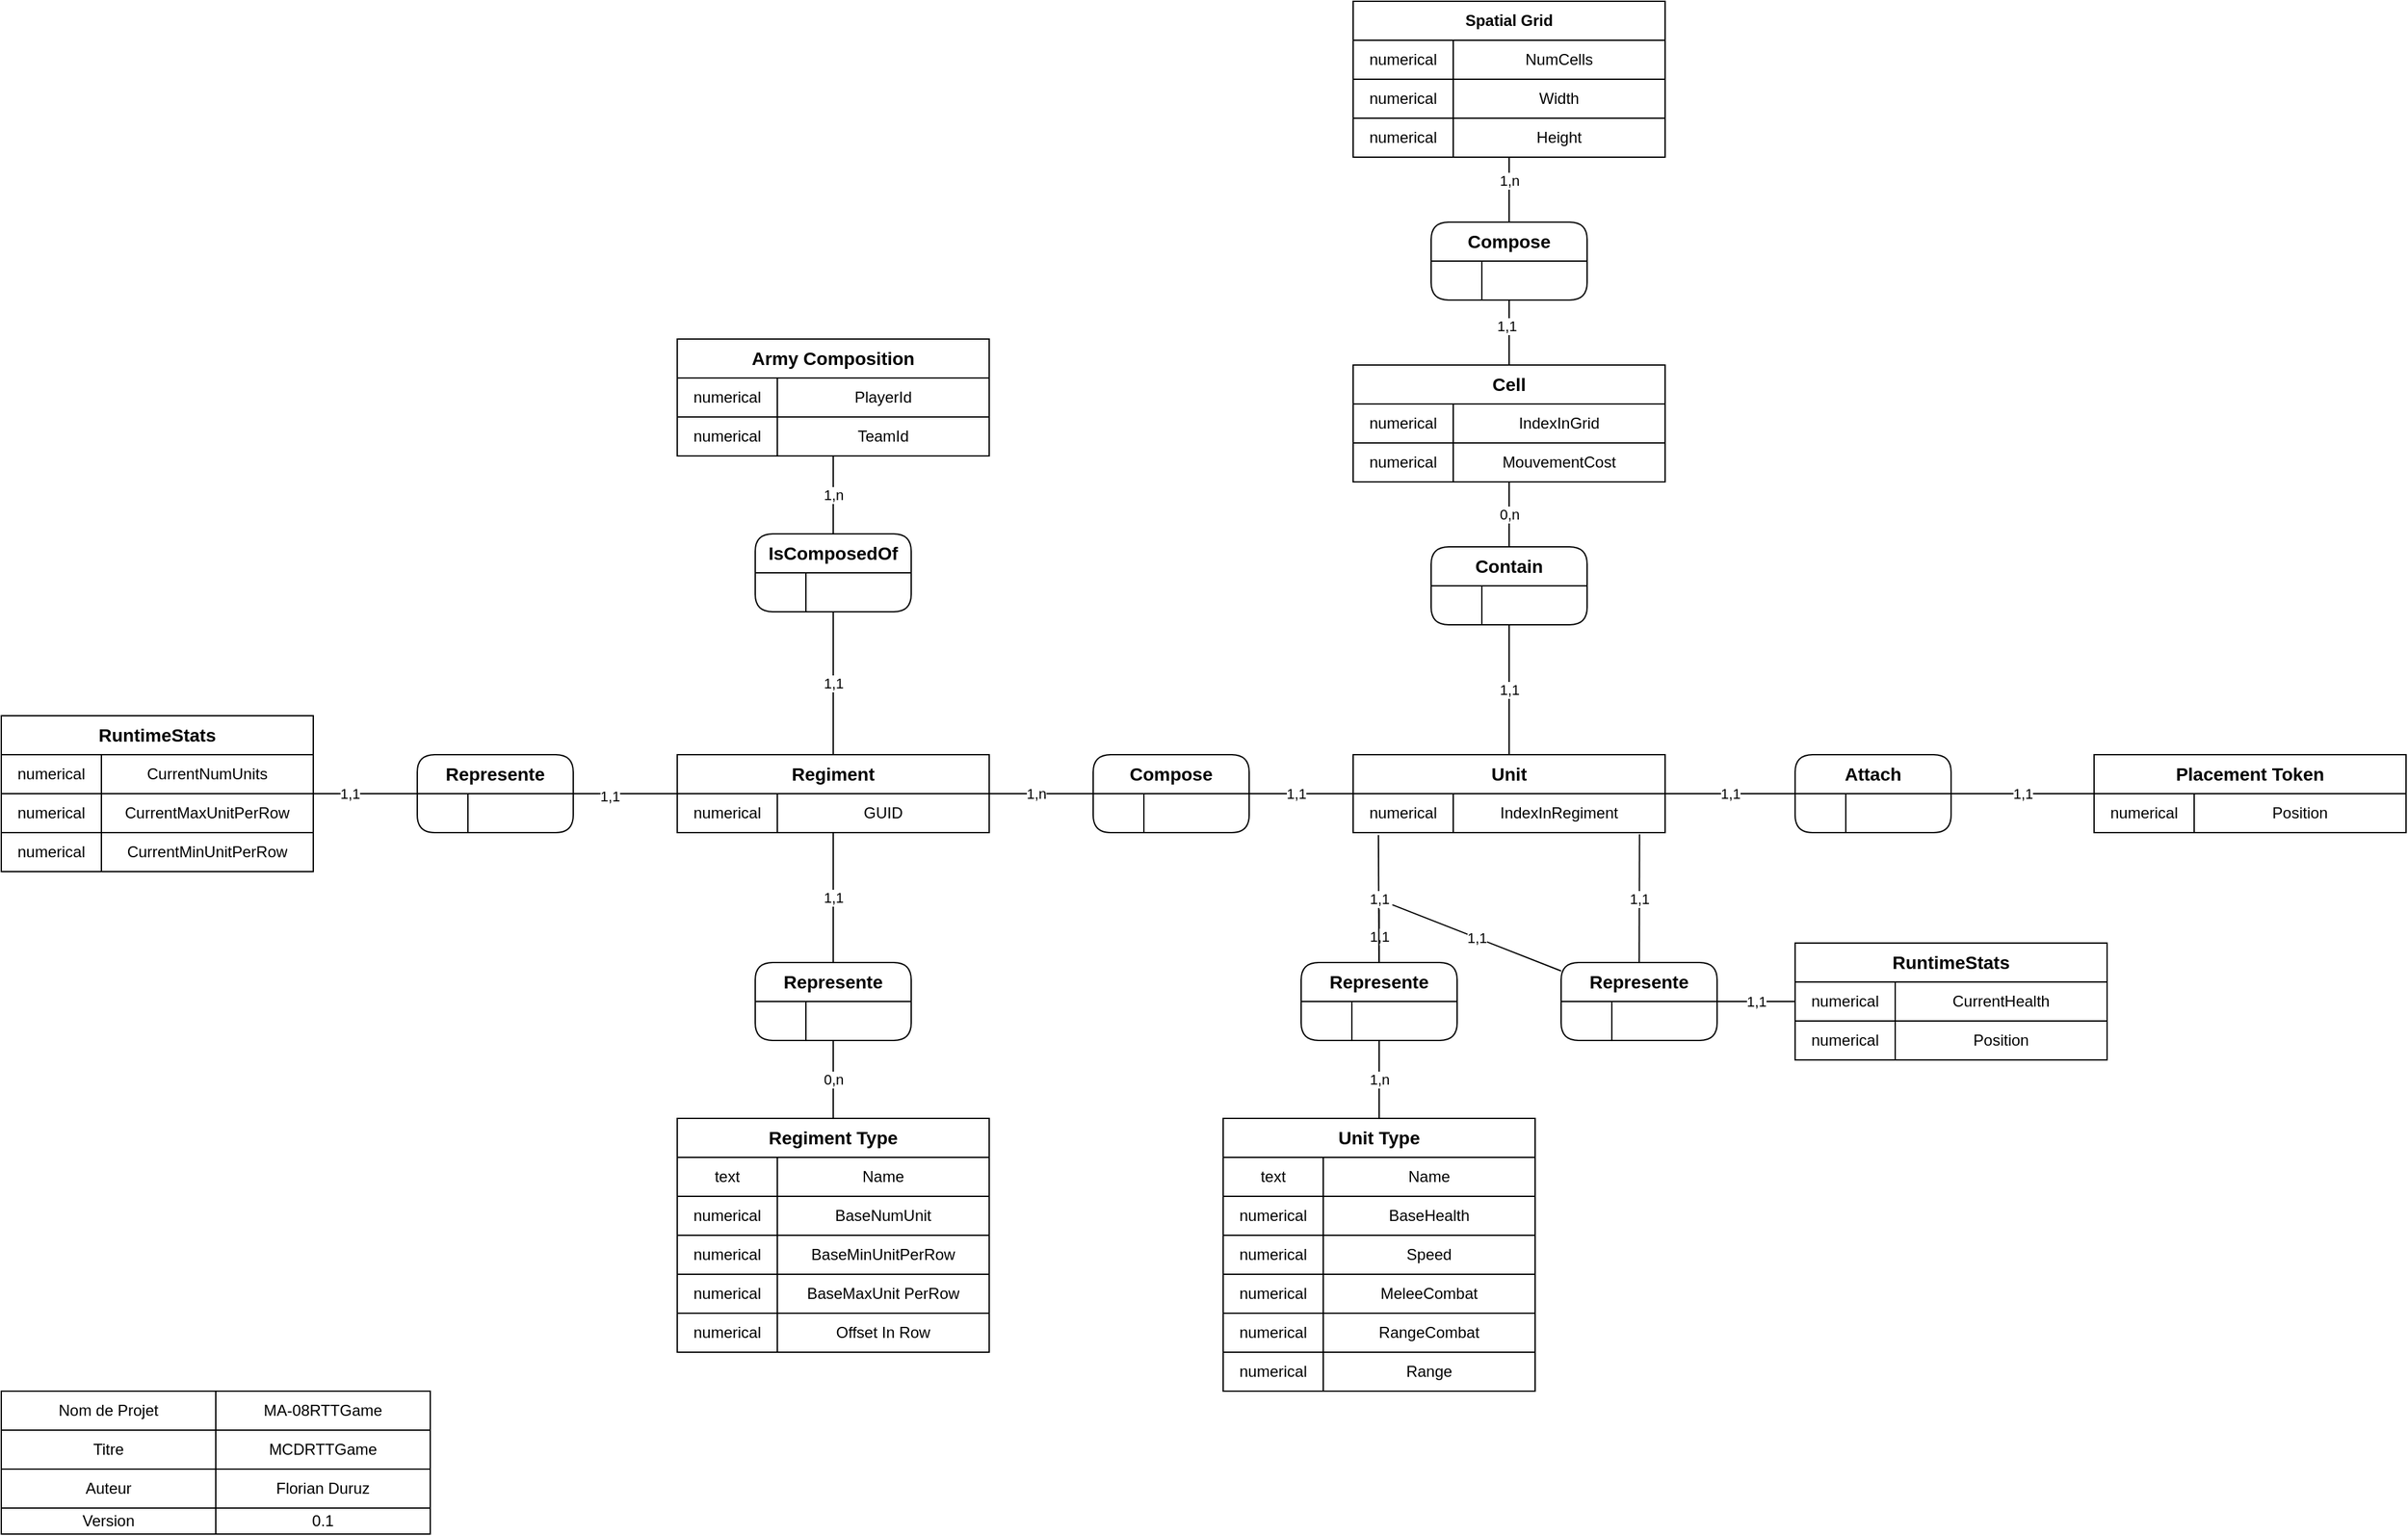 <mxfile>
    <diagram id="Kc6QgKSxk-y7xIfN2u-R" name="Page-1">
        <mxGraphModel dx="2543" dy="1580" grid="1" gridSize="10" guides="1" tooltips="1" connect="1" arrows="1" fold="1" page="1" pageScale="1" pageWidth="1169" pageHeight="827" math="0" shadow="0">
            <root>
                <mxCell id="0"/>
                <mxCell id="1" parent="0"/>
                <mxCell id="67" value="" style="edgeStyle=none;html=1;strokeColor=none;startArrow=none;" parent="1" source="174" edge="1">
                    <mxGeometry relative="1" as="geometry">
                        <mxPoint x="260" y="415" as="sourcePoint"/>
                        <mxPoint x="540" y="419.706" as="targetPoint"/>
                    </mxGeometry>
                </mxCell>
                <mxCell id="92" value="1,1" style="edgeStyle=none;html=1;endArrow=none;endFill=0;strokeColor=default;" parent="1" source="116" target="325" edge="1">
                    <mxGeometry relative="1" as="geometry">
                        <mxPoint x="140" y="220" as="sourcePoint"/>
                        <mxPoint x="140" y="280" as="targetPoint"/>
                    </mxGeometry>
                </mxCell>
                <mxCell id="62" value="0,n" style="endArrow=none;html=1;" parent="1" source="100" target="329" edge="1">
                    <mxGeometry width="50" height="50" relative="1" as="geometry">
                        <mxPoint x="140" y="574" as="sourcePoint"/>
                        <mxPoint x="140" y="610" as="targetPoint"/>
                    </mxGeometry>
                </mxCell>
                <mxCell id="75" value="1,1" style="edgeStyle=none;html=1;strokeColor=default;endArrow=none;endFill=0;" parent="1" target="260" edge="1" source="193">
                    <mxGeometry relative="1" as="geometry">
                        <mxPoint x="780" y="415" as="sourcePoint"/>
                        <mxPoint x="860" y="415" as="targetPoint"/>
                    </mxGeometry>
                </mxCell>
                <mxCell id="68" value="1,1" style="endArrow=none;html=1;exitX=0.084;exitY=1.019;exitDx=0;exitDy=0;exitPerimeter=0;" parent="1" source="203" target="287" edge="1">
                    <mxGeometry width="50" height="50" relative="1" as="geometry">
                        <mxPoint x="560" y="509.167" as="sourcePoint"/>
                        <mxPoint x="660" y="574" as="targetPoint"/>
                    </mxGeometry>
                </mxCell>
                <mxCell id="69" value="" style="endArrow=none;html=1;" parent="1" source="116" target="174" edge="1">
                    <mxGeometry width="50" height="50" relative="1" as="geometry">
                        <mxPoint x="260" y="415" as="sourcePoint"/>
                        <mxPoint x="310" y="530" as="targetPoint"/>
                    </mxGeometry>
                </mxCell>
                <mxCell id="70" value="1,n" style="edgeLabel;html=1;align=center;verticalAlign=middle;resizable=0;points=[];" parent="69" vertex="1" connectable="0">
                    <mxGeometry x="-0.4" y="2" relative="1" as="geometry">
                        <mxPoint x="12" y="2" as="offset"/>
                    </mxGeometry>
                </mxCell>
                <mxCell id="100" value="&lt;font style=&quot;font-size: 14px&quot;&gt;&lt;b&gt;Regiment Type&lt;/b&gt;&lt;/font&gt;" style="shape=table;html=1;whiteSpace=wrap;startSize=30;container=1;collapsible=0;childLayout=tableLayout;" parent="1" vertex="1">
                    <mxGeometry x="20" y="670" width="240" height="180" as="geometry"/>
                </mxCell>
                <mxCell id="443" style="shape=partialRectangle;html=1;whiteSpace=wrap;collapsible=0;dropTarget=0;pointerEvents=0;fillColor=none;top=0;left=0;bottom=0;right=0;points=[[0,0.5],[1,0.5]];portConstraint=eastwest;" vertex="1" parent="100">
                    <mxGeometry y="30" width="240" height="30" as="geometry"/>
                </mxCell>
                <mxCell id="444" value="text" style="shape=partialRectangle;html=1;whiteSpace=wrap;connectable=0;fillColor=none;top=0;left=0;bottom=0;right=0;overflow=hidden;pointerEvents=1;" vertex="1" parent="443">
                    <mxGeometry width="77" height="30" as="geometry">
                        <mxRectangle width="77" height="30" as="alternateBounds"/>
                    </mxGeometry>
                </mxCell>
                <mxCell id="445" value="Name" style="shape=partialRectangle;html=1;whiteSpace=wrap;connectable=0;fillColor=none;top=0;left=0;bottom=0;right=0;overflow=hidden;pointerEvents=1;" vertex="1" parent="443">
                    <mxGeometry x="77" width="163" height="30" as="geometry">
                        <mxRectangle width="163" height="30" as="alternateBounds"/>
                    </mxGeometry>
                </mxCell>
                <mxCell id="101" value="" style="shape=partialRectangle;html=1;whiteSpace=wrap;collapsible=0;dropTarget=0;pointerEvents=0;fillColor=none;top=0;left=0;bottom=0;right=0;points=[[0,0.5],[1,0.5]];portConstraint=eastwest;" parent="100" vertex="1">
                    <mxGeometry y="60" width="240" height="30" as="geometry"/>
                </mxCell>
                <mxCell id="102" value="numerical" style="shape=partialRectangle;html=1;whiteSpace=wrap;connectable=0;fillColor=none;top=0;left=0;bottom=0;right=0;overflow=hidden;pointerEvents=1;" parent="101" vertex="1">
                    <mxGeometry width="77" height="30" as="geometry">
                        <mxRectangle width="77" height="30" as="alternateBounds"/>
                    </mxGeometry>
                </mxCell>
                <mxCell id="103" value="BaseNumUnit" style="shape=partialRectangle;html=1;whiteSpace=wrap;connectable=0;fillColor=none;top=0;left=0;bottom=0;right=0;overflow=hidden;pointerEvents=1;" parent="101" vertex="1">
                    <mxGeometry x="77" width="163" height="30" as="geometry">
                        <mxRectangle width="163" height="30" as="alternateBounds"/>
                    </mxGeometry>
                </mxCell>
                <mxCell id="105" value="" style="shape=partialRectangle;html=1;whiteSpace=wrap;collapsible=0;dropTarget=0;pointerEvents=0;fillColor=none;top=0;left=0;bottom=0;right=0;points=[[0,0.5],[1,0.5]];portConstraint=eastwest;" parent="100" vertex="1">
                    <mxGeometry y="90" width="240" height="30" as="geometry"/>
                </mxCell>
                <mxCell id="106" value="numerical" style="shape=partialRectangle;html=1;whiteSpace=wrap;connectable=0;fillColor=none;top=0;left=0;bottom=0;right=0;overflow=hidden;pointerEvents=1;" parent="105" vertex="1">
                    <mxGeometry width="77" height="30" as="geometry">
                        <mxRectangle width="77" height="30" as="alternateBounds"/>
                    </mxGeometry>
                </mxCell>
                <mxCell id="107" value="BaseMinUnitPerRow" style="shape=partialRectangle;html=1;whiteSpace=wrap;connectable=0;fillColor=none;top=0;left=0;bottom=0;right=0;overflow=hidden;pointerEvents=1;" parent="105" vertex="1">
                    <mxGeometry x="77" width="163" height="30" as="geometry">
                        <mxRectangle width="163" height="30" as="alternateBounds"/>
                    </mxGeometry>
                </mxCell>
                <mxCell id="109" value="" style="shape=partialRectangle;html=1;whiteSpace=wrap;collapsible=0;dropTarget=0;pointerEvents=0;fillColor=none;top=0;left=0;bottom=0;right=0;points=[[0,0.5],[1,0.5]];portConstraint=eastwest;" parent="100" vertex="1">
                    <mxGeometry y="120" width="240" height="30" as="geometry"/>
                </mxCell>
                <mxCell id="110" value="numerical" style="shape=partialRectangle;html=1;whiteSpace=wrap;connectable=0;fillColor=none;top=0;left=0;bottom=0;right=0;overflow=hidden;pointerEvents=1;" parent="109" vertex="1">
                    <mxGeometry width="77" height="30" as="geometry">
                        <mxRectangle width="77" height="30" as="alternateBounds"/>
                    </mxGeometry>
                </mxCell>
                <mxCell id="111" value="BaseMaxUnit PerRow" style="shape=partialRectangle;html=1;whiteSpace=wrap;connectable=0;fillColor=none;top=0;left=0;bottom=0;right=0;overflow=hidden;pointerEvents=1;" parent="109" vertex="1">
                    <mxGeometry x="77" width="163" height="30" as="geometry">
                        <mxRectangle width="163" height="30" as="alternateBounds"/>
                    </mxGeometry>
                </mxCell>
                <mxCell id="440" style="shape=partialRectangle;html=1;whiteSpace=wrap;collapsible=0;dropTarget=0;pointerEvents=0;fillColor=none;top=0;left=0;bottom=0;right=0;points=[[0,0.5],[1,0.5]];portConstraint=eastwest;" vertex="1" parent="100">
                    <mxGeometry y="150" width="240" height="30" as="geometry"/>
                </mxCell>
                <mxCell id="441" value="numerical" style="shape=partialRectangle;html=1;whiteSpace=wrap;connectable=0;fillColor=none;top=0;left=0;bottom=0;right=0;overflow=hidden;pointerEvents=1;" vertex="1" parent="440">
                    <mxGeometry width="77" height="30" as="geometry">
                        <mxRectangle width="77" height="30" as="alternateBounds"/>
                    </mxGeometry>
                </mxCell>
                <mxCell id="442" value="Offset In Row" style="shape=partialRectangle;html=1;whiteSpace=wrap;connectable=0;fillColor=none;top=0;left=0;bottom=0;right=0;overflow=hidden;pointerEvents=1;" vertex="1" parent="440">
                    <mxGeometry x="77" width="163" height="30" as="geometry">
                        <mxRectangle width="163" height="30" as="alternateBounds"/>
                    </mxGeometry>
                </mxCell>
                <mxCell id="116" value="&lt;b&gt;&lt;font style=&quot;font-size: 14px&quot;&gt;Regiment&lt;/font&gt;&lt;/b&gt;" style="shape=table;html=1;whiteSpace=wrap;startSize=30;container=1;collapsible=0;childLayout=tableLayout;" parent="1" vertex="1">
                    <mxGeometry x="20" y="390" width="240" height="60" as="geometry"/>
                </mxCell>
                <mxCell id="360" style="shape=partialRectangle;html=1;whiteSpace=wrap;collapsible=0;dropTarget=0;pointerEvents=0;fillColor=none;top=0;left=0;bottom=0;right=0;points=[[0,0.5],[1,0.5]];portConstraint=eastwest;" parent="116" vertex="1">
                    <mxGeometry y="30" width="240" height="30" as="geometry"/>
                </mxCell>
                <mxCell id="361" value="numerical" style="shape=partialRectangle;html=1;whiteSpace=wrap;connectable=0;fillColor=none;top=0;left=0;bottom=0;right=0;overflow=hidden;pointerEvents=1;" parent="360" vertex="1">
                    <mxGeometry width="77" height="30" as="geometry">
                        <mxRectangle width="77" height="30" as="alternateBounds"/>
                    </mxGeometry>
                </mxCell>
                <mxCell id="362" value="GUID" style="shape=partialRectangle;html=1;whiteSpace=wrap;connectable=0;fillColor=none;top=0;left=0;bottom=0;right=0;overflow=hidden;pointerEvents=1;" parent="360" vertex="1">
                    <mxGeometry x="77" width="163" height="30" as="geometry">
                        <mxRectangle width="163" height="30" as="alternateBounds"/>
                    </mxGeometry>
                </mxCell>
                <mxCell id="129" value="&lt;font style=&quot;font-size: 14px&quot;&gt;&lt;b&gt;Army Composition&lt;/b&gt;&lt;/font&gt;" style="shape=table;html=1;whiteSpace=wrap;startSize=30;container=1;collapsible=0;childLayout=tableLayout;" parent="1" vertex="1">
                    <mxGeometry x="20" y="70" width="240" height="90" as="geometry"/>
                </mxCell>
                <mxCell id="133" value="" style="shape=partialRectangle;html=1;whiteSpace=wrap;collapsible=0;dropTarget=0;pointerEvents=0;fillColor=none;top=0;left=0;bottom=0;right=0;points=[[0,0.5],[1,0.5]];portConstraint=eastwest;" parent="129" vertex="1">
                    <mxGeometry y="30" width="240" height="30" as="geometry"/>
                </mxCell>
                <mxCell id="134" value="numerical" style="shape=partialRectangle;html=1;whiteSpace=wrap;connectable=0;fillColor=none;top=0;left=0;bottom=0;right=0;overflow=hidden;pointerEvents=1;" parent="133" vertex="1">
                    <mxGeometry width="77" height="30" as="geometry">
                        <mxRectangle width="77" height="30" as="alternateBounds"/>
                    </mxGeometry>
                </mxCell>
                <mxCell id="135" value="PlayerId" style="shape=partialRectangle;html=1;whiteSpace=wrap;connectable=0;fillColor=none;top=0;left=0;bottom=0;right=0;overflow=hidden;pointerEvents=1;" parent="133" vertex="1">
                    <mxGeometry x="77" width="163" height="30" as="geometry">
                        <mxRectangle width="163" height="30" as="alternateBounds"/>
                    </mxGeometry>
                </mxCell>
                <mxCell id="136" value="" style="shape=partialRectangle;html=1;whiteSpace=wrap;collapsible=0;dropTarget=0;pointerEvents=0;fillColor=none;top=0;left=0;bottom=0;right=0;points=[[0,0.5],[1,0.5]];portConstraint=eastwest;" parent="129" vertex="1">
                    <mxGeometry y="60" width="240" height="30" as="geometry"/>
                </mxCell>
                <mxCell id="137" value="numerical" style="shape=partialRectangle;html=1;whiteSpace=wrap;connectable=0;fillColor=none;top=0;left=0;bottom=0;right=0;overflow=hidden;pointerEvents=1;" parent="136" vertex="1">
                    <mxGeometry width="77" height="30" as="geometry">
                        <mxRectangle width="77" height="30" as="alternateBounds"/>
                    </mxGeometry>
                </mxCell>
                <mxCell id="138" value="TeamId" style="shape=partialRectangle;html=1;whiteSpace=wrap;connectable=0;fillColor=none;top=0;left=0;bottom=0;right=0;overflow=hidden;pointerEvents=1;" parent="136" vertex="1">
                    <mxGeometry x="77" width="163" height="30" as="geometry">
                        <mxRectangle width="163" height="30" as="alternateBounds"/>
                    </mxGeometry>
                </mxCell>
                <mxCell id="162" value="1,n" style="edgeStyle=none;html=1;endArrow=none;endFill=0;strokeColor=default;" parent="1" source="325" target="129" edge="1">
                    <mxGeometry relative="1" as="geometry">
                        <mxPoint x="140" y="220" as="sourcePoint"/>
                        <mxPoint x="150" y="290" as="targetPoint"/>
                    </mxGeometry>
                </mxCell>
                <mxCell id="173" value="1,1" style="endArrow=none;html=1;" parent="1" source="329" target="116" edge="1">
                    <mxGeometry width="50" height="50" relative="1" as="geometry">
                        <mxPoint x="140" y="550" as="sourcePoint"/>
                        <mxPoint x="310" y="580" as="targetPoint"/>
                    </mxGeometry>
                </mxCell>
                <mxCell id="174" value="&lt;b&gt;&lt;font style=&quot;font-size: 14px&quot;&gt;Compose&lt;/font&gt;&lt;/b&gt;" style="shape=table;html=1;whiteSpace=wrap;startSize=30;container=1;collapsible=0;childLayout=tableLayout;rounded=1;" parent="1" vertex="1">
                    <mxGeometry x="340" y="390" width="120" height="60" as="geometry"/>
                </mxCell>
                <mxCell id="175" value="" style="shape=partialRectangle;html=1;whiteSpace=wrap;collapsible=0;dropTarget=0;pointerEvents=0;fillColor=none;top=0;left=0;bottom=0;right=0;points=[[0,0.5],[1,0.5]];portConstraint=eastwest;" parent="174" vertex="1">
                    <mxGeometry y="30" width="120" height="30" as="geometry"/>
                </mxCell>
                <mxCell id="176" value="" style="shape=partialRectangle;html=1;whiteSpace=wrap;connectable=0;fillColor=none;top=0;left=0;bottom=0;right=0;overflow=hidden;pointerEvents=1;" parent="175" vertex="1">
                    <mxGeometry width="39" height="30" as="geometry">
                        <mxRectangle width="39" height="30" as="alternateBounds"/>
                    </mxGeometry>
                </mxCell>
                <mxCell id="177" value="" style="shape=partialRectangle;html=1;whiteSpace=wrap;connectable=0;fillColor=none;top=0;left=0;bottom=0;right=0;overflow=hidden;pointerEvents=1;" parent="175" vertex="1">
                    <mxGeometry x="39" width="81" height="30" as="geometry">
                        <mxRectangle width="81" height="30" as="alternateBounds"/>
                    </mxGeometry>
                </mxCell>
                <mxCell id="179" value="" style="edgeStyle=none;html=1;strokeColor=none;endArrow=none;" parent="1" source="193" target="174" edge="1">
                    <mxGeometry relative="1" as="geometry">
                        <mxPoint x="260" y="415" as="sourcePoint"/>
                        <mxPoint x="540" y="415" as="targetPoint"/>
                    </mxGeometry>
                </mxCell>
                <mxCell id="180" value="" style="shape=table;html=1;whiteSpace=wrap;startSize=0;container=1;collapsible=0;childLayout=tableLayout;rounded=0;columnLines=1;" parent="1" vertex="1">
                    <mxGeometry x="-500" y="880" width="330" height="110" as="geometry"/>
                </mxCell>
                <mxCell id="181" value="" style="shape=partialRectangle;html=1;whiteSpace=wrap;collapsible=0;dropTarget=0;pointerEvents=0;fillColor=none;top=0;left=0;bottom=0;right=0;points=[[0,0.5],[1,0.5]];portConstraint=eastwest;" parent="180" vertex="1">
                    <mxGeometry width="330" height="30" as="geometry"/>
                </mxCell>
                <mxCell id="182" value="Nom de Projet" style="shape=partialRectangle;html=1;whiteSpace=wrap;connectable=0;fillColor=none;top=0;left=0;bottom=0;right=0;overflow=hidden;" parent="181" vertex="1">
                    <mxGeometry width="165" height="30" as="geometry">
                        <mxRectangle width="165" height="30" as="alternateBounds"/>
                    </mxGeometry>
                </mxCell>
                <mxCell id="183" value="MA-08RTTGame" style="shape=partialRectangle;html=1;whiteSpace=wrap;connectable=0;fillColor=none;top=0;left=0;bottom=0;right=0;overflow=hidden;" parent="181" vertex="1">
                    <mxGeometry x="165" width="165" height="30" as="geometry">
                        <mxRectangle width="165" height="30" as="alternateBounds"/>
                    </mxGeometry>
                </mxCell>
                <mxCell id="184" value="" style="shape=partialRectangle;html=1;whiteSpace=wrap;collapsible=0;dropTarget=0;pointerEvents=0;fillColor=none;top=0;left=0;bottom=0;right=0;points=[[0,0.5],[1,0.5]];portConstraint=eastwest;" parent="180" vertex="1">
                    <mxGeometry y="30" width="330" height="30" as="geometry"/>
                </mxCell>
                <mxCell id="185" value="Titre" style="shape=partialRectangle;html=1;whiteSpace=wrap;connectable=0;fillColor=none;top=0;left=0;bottom=0;right=0;overflow=hidden;" parent="184" vertex="1">
                    <mxGeometry width="165" height="30" as="geometry">
                        <mxRectangle width="165" height="30" as="alternateBounds"/>
                    </mxGeometry>
                </mxCell>
                <mxCell id="186" value="MCDRTTGame" style="shape=partialRectangle;html=1;whiteSpace=wrap;connectable=0;fillColor=none;top=0;left=0;bottom=0;right=0;overflow=hidden;" parent="184" vertex="1">
                    <mxGeometry x="165" width="165" height="30" as="geometry">
                        <mxRectangle width="165" height="30" as="alternateBounds"/>
                    </mxGeometry>
                </mxCell>
                <mxCell id="187" value="" style="shape=partialRectangle;html=1;whiteSpace=wrap;collapsible=0;dropTarget=0;pointerEvents=0;fillColor=none;top=0;left=0;bottom=0;right=0;points=[[0,0.5],[1,0.5]];portConstraint=eastwest;" parent="180" vertex="1">
                    <mxGeometry y="60" width="330" height="30" as="geometry"/>
                </mxCell>
                <mxCell id="188" value="Auteur" style="shape=partialRectangle;html=1;whiteSpace=wrap;connectable=0;fillColor=none;top=0;left=0;bottom=0;right=0;overflow=hidden;" parent="187" vertex="1">
                    <mxGeometry width="165" height="30" as="geometry">
                        <mxRectangle width="165" height="30" as="alternateBounds"/>
                    </mxGeometry>
                </mxCell>
                <mxCell id="189" value="Florian Duruz" style="shape=partialRectangle;html=1;whiteSpace=wrap;connectable=0;fillColor=none;top=0;left=0;bottom=0;right=0;overflow=hidden;" parent="187" vertex="1">
                    <mxGeometry x="165" width="165" height="30" as="geometry">
                        <mxRectangle width="165" height="30" as="alternateBounds"/>
                    </mxGeometry>
                </mxCell>
                <mxCell id="190" style="shape=partialRectangle;html=1;whiteSpace=wrap;collapsible=0;dropTarget=0;pointerEvents=0;fillColor=none;top=0;left=0;bottom=0;right=0;points=[[0,0.5],[1,0.5]];portConstraint=eastwest;" parent="180" vertex="1">
                    <mxGeometry y="90" width="330" height="20" as="geometry"/>
                </mxCell>
                <mxCell id="191" value="Version" style="shape=partialRectangle;html=1;whiteSpace=wrap;connectable=0;fillColor=none;top=0;left=0;bottom=0;right=0;overflow=hidden;" parent="190" vertex="1">
                    <mxGeometry width="165" height="20" as="geometry">
                        <mxRectangle width="165" height="20" as="alternateBounds"/>
                    </mxGeometry>
                </mxCell>
                <mxCell id="192" value="0.1" style="shape=partialRectangle;html=1;whiteSpace=wrap;connectable=0;fillColor=none;top=0;left=0;bottom=0;right=0;overflow=hidden;" parent="190" vertex="1">
                    <mxGeometry x="165" width="165" height="20" as="geometry">
                        <mxRectangle width="165" height="20" as="alternateBounds"/>
                    </mxGeometry>
                </mxCell>
                <mxCell id="385" value="1,1" style="edgeStyle=none;html=1;endArrow=none;endFill=0;" edge="1" parent="1" source="193" target="382">
                    <mxGeometry relative="1" as="geometry"/>
                </mxCell>
                <mxCell id="193" value="&lt;b&gt;&lt;font style=&quot;font-size: 14px&quot;&gt;Unit&lt;/font&gt;&lt;/b&gt;" style="shape=table;html=1;whiteSpace=wrap;startSize=30;container=1;collapsible=0;childLayout=tableLayout;" parent="1" vertex="1">
                    <mxGeometry x="540" y="390" width="240" height="60" as="geometry"/>
                </mxCell>
                <mxCell id="357" style="shape=partialRectangle;html=1;whiteSpace=wrap;collapsible=0;dropTarget=0;pointerEvents=0;fillColor=none;top=0;left=0;bottom=0;right=0;points=[[0,0.5],[1,0.5]];portConstraint=eastwest;" parent="193" vertex="1">
                    <mxGeometry y="30" width="240" height="30" as="geometry"/>
                </mxCell>
                <mxCell id="358" value="numerical" style="shape=partialRectangle;html=1;whiteSpace=wrap;connectable=0;fillColor=none;top=0;left=0;bottom=0;right=0;overflow=hidden;pointerEvents=1;" parent="357" vertex="1">
                    <mxGeometry width="77" height="30" as="geometry">
                        <mxRectangle width="77" height="30" as="alternateBounds"/>
                    </mxGeometry>
                </mxCell>
                <mxCell id="359" value="IndexInRegiment" style="shape=partialRectangle;html=1;whiteSpace=wrap;connectable=0;fillColor=none;top=0;left=0;bottom=0;right=0;overflow=hidden;pointerEvents=1;" parent="357" vertex="1">
                    <mxGeometry x="77" width="163" height="30" as="geometry">
                        <mxRectangle width="163" height="30" as="alternateBounds"/>
                    </mxGeometry>
                </mxCell>
                <mxCell id="206" value="" style="endArrow=none;html=1;" parent="1" source="174" target="193" edge="1">
                    <mxGeometry width="50" height="50" relative="1" as="geometry">
                        <mxPoint x="440" y="300" as="sourcePoint"/>
                        <mxPoint x="500" y="300" as="targetPoint"/>
                    </mxGeometry>
                </mxCell>
                <mxCell id="207" value="1,1" style="edgeLabel;html=1;align=center;verticalAlign=middle;resizable=0;points=[];" parent="206" vertex="1" connectable="0">
                    <mxGeometry x="-0.4" y="2" relative="1" as="geometry">
                        <mxPoint x="12" y="2" as="offset"/>
                    </mxGeometry>
                </mxCell>
                <mxCell id="234" value="&lt;font style=&quot;font-size: 14px&quot;&gt;&lt;b&gt;Placement Token&lt;/b&gt;&lt;/font&gt;" style="shape=table;html=1;whiteSpace=wrap;startSize=30;container=1;collapsible=0;childLayout=tableLayout;" parent="1" vertex="1">
                    <mxGeometry x="1110" y="390" width="240" height="60" as="geometry"/>
                </mxCell>
                <mxCell id="238" value="" style="shape=partialRectangle;html=1;whiteSpace=wrap;collapsible=0;dropTarget=0;pointerEvents=0;fillColor=none;top=0;left=0;bottom=0;right=0;points=[[0,0.5],[1,0.5]];portConstraint=eastwest;" parent="234" vertex="1">
                    <mxGeometry y="30" width="240" height="30" as="geometry"/>
                </mxCell>
                <mxCell id="239" value="numerical" style="shape=partialRectangle;html=1;whiteSpace=wrap;connectable=0;fillColor=none;top=0;left=0;bottom=0;right=0;overflow=hidden;pointerEvents=1;" parent="238" vertex="1">
                    <mxGeometry width="77" height="30" as="geometry">
                        <mxRectangle width="77" height="30" as="alternateBounds"/>
                    </mxGeometry>
                </mxCell>
                <mxCell id="240" value="Position" style="shape=partialRectangle;html=1;whiteSpace=wrap;connectable=0;fillColor=none;top=0;left=0;bottom=0;right=0;overflow=hidden;pointerEvents=1;" parent="238" vertex="1">
                    <mxGeometry x="77" width="163" height="30" as="geometry">
                        <mxRectangle width="163" height="30" as="alternateBounds"/>
                    </mxGeometry>
                </mxCell>
                <mxCell id="260" value="&lt;b&gt;&lt;font style=&quot;font-size: 14px&quot;&gt;Attach&lt;/font&gt;&lt;/b&gt;" style="shape=table;html=1;whiteSpace=wrap;startSize=30;container=1;collapsible=0;childLayout=tableLayout;rounded=1;" parent="1" vertex="1">
                    <mxGeometry x="880" y="390" width="120" height="60" as="geometry"/>
                </mxCell>
                <mxCell id="261" value="" style="shape=partialRectangle;html=1;whiteSpace=wrap;collapsible=0;dropTarget=0;pointerEvents=0;fillColor=none;top=0;left=0;bottom=0;right=0;points=[[0,0.5],[1,0.5]];portConstraint=eastwest;" parent="260" vertex="1">
                    <mxGeometry y="30" width="120" height="30" as="geometry"/>
                </mxCell>
                <mxCell id="262" value="" style="shape=partialRectangle;html=1;whiteSpace=wrap;connectable=0;fillColor=none;top=0;left=0;bottom=0;right=0;overflow=hidden;pointerEvents=1;" parent="261" vertex="1">
                    <mxGeometry width="39" height="30" as="geometry">
                        <mxRectangle width="39" height="30" as="alternateBounds"/>
                    </mxGeometry>
                </mxCell>
                <mxCell id="263" value="" style="shape=partialRectangle;html=1;whiteSpace=wrap;connectable=0;fillColor=none;top=0;left=0;bottom=0;right=0;overflow=hidden;pointerEvents=1;" parent="261" vertex="1">
                    <mxGeometry x="39" width="81" height="30" as="geometry">
                        <mxRectangle width="81" height="30" as="alternateBounds"/>
                    </mxGeometry>
                </mxCell>
                <mxCell id="264" value="1,1" style="edgeStyle=none;html=1;strokeColor=default;endArrow=none;endFill=0;" parent="1" source="260" target="234" edge="1">
                    <mxGeometry relative="1" as="geometry">
                        <mxPoint x="1020" y="330.48" as="sourcePoint"/>
                        <mxPoint x="1100" y="329.995" as="targetPoint"/>
                    </mxGeometry>
                </mxCell>
                <mxCell id="265" value="&lt;font style=&quot;font-size: 14px&quot;&gt;&lt;b&gt;Unit Type&lt;/b&gt;&lt;/font&gt;" style="shape=table;html=1;whiteSpace=wrap;startSize=30;container=1;collapsible=0;childLayout=tableLayout;" parent="1" vertex="1">
                    <mxGeometry x="440" y="670" width="240" height="210" as="geometry"/>
                </mxCell>
                <mxCell id="269" value="" style="shape=partialRectangle;html=1;whiteSpace=wrap;collapsible=0;dropTarget=0;pointerEvents=0;fillColor=none;top=0;left=0;bottom=0;right=0;points=[[0,0.5],[1,0.5]];portConstraint=eastwest;" parent="265" vertex="1">
                    <mxGeometry y="30" width="240" height="30" as="geometry"/>
                </mxCell>
                <mxCell id="270" value="text" style="shape=partialRectangle;html=1;whiteSpace=wrap;connectable=0;fillColor=none;top=0;left=0;bottom=0;right=0;overflow=hidden;pointerEvents=1;" parent="269" vertex="1">
                    <mxGeometry width="77" height="30" as="geometry">
                        <mxRectangle width="77" height="30" as="alternateBounds"/>
                    </mxGeometry>
                </mxCell>
                <mxCell id="271" value="Name" style="shape=partialRectangle;html=1;whiteSpace=wrap;connectable=0;fillColor=none;top=0;left=0;bottom=0;right=0;overflow=hidden;pointerEvents=1;" parent="269" vertex="1">
                    <mxGeometry x="77" width="163" height="30" as="geometry">
                        <mxRectangle width="163" height="30" as="alternateBounds"/>
                    </mxGeometry>
                </mxCell>
                <mxCell id="272" value="" style="shape=partialRectangle;html=1;whiteSpace=wrap;collapsible=0;dropTarget=0;pointerEvents=0;fillColor=none;top=0;left=0;bottom=0;right=0;points=[[0,0.5],[1,0.5]];portConstraint=eastwest;" parent="265" vertex="1">
                    <mxGeometry y="60" width="240" height="30" as="geometry"/>
                </mxCell>
                <mxCell id="273" value="numerical" style="shape=partialRectangle;html=1;whiteSpace=wrap;connectable=0;fillColor=none;top=0;left=0;bottom=0;right=0;overflow=hidden;pointerEvents=1;" parent="272" vertex="1">
                    <mxGeometry width="77" height="30" as="geometry">
                        <mxRectangle width="77" height="30" as="alternateBounds"/>
                    </mxGeometry>
                </mxCell>
                <mxCell id="274" value="BaseHealth" style="shape=partialRectangle;html=1;whiteSpace=wrap;connectable=0;fillColor=none;top=0;left=0;bottom=0;right=0;overflow=hidden;pointerEvents=1;" parent="272" vertex="1">
                    <mxGeometry x="77" width="163" height="30" as="geometry">
                        <mxRectangle width="163" height="30" as="alternateBounds"/>
                    </mxGeometry>
                </mxCell>
                <mxCell id="281" style="shape=partialRectangle;html=1;whiteSpace=wrap;collapsible=0;dropTarget=0;pointerEvents=0;fillColor=none;top=0;left=0;bottom=0;right=0;points=[[0,0.5],[1,0.5]];portConstraint=eastwest;" parent="265" vertex="1">
                    <mxGeometry y="90" width="240" height="30" as="geometry"/>
                </mxCell>
                <mxCell id="282" value="numerical" style="shape=partialRectangle;html=1;whiteSpace=wrap;connectable=0;fillColor=none;top=0;left=0;bottom=0;right=0;overflow=hidden;pointerEvents=1;" parent="281" vertex="1">
                    <mxGeometry width="77" height="30" as="geometry">
                        <mxRectangle width="77" height="30" as="alternateBounds"/>
                    </mxGeometry>
                </mxCell>
                <mxCell id="283" value="Speed" style="shape=partialRectangle;html=1;whiteSpace=wrap;connectable=0;fillColor=none;top=0;left=0;bottom=0;right=0;overflow=hidden;pointerEvents=1;" parent="281" vertex="1">
                    <mxGeometry x="77" width="163" height="30" as="geometry">
                        <mxRectangle width="163" height="30" as="alternateBounds"/>
                    </mxGeometry>
                </mxCell>
                <mxCell id="284" style="shape=partialRectangle;html=1;whiteSpace=wrap;collapsible=0;dropTarget=0;pointerEvents=0;fillColor=none;top=0;left=0;bottom=0;right=0;points=[[0,0.5],[1,0.5]];portConstraint=eastwest;" parent="265" vertex="1">
                    <mxGeometry y="120" width="240" height="30" as="geometry"/>
                </mxCell>
                <mxCell id="285" value="numerical" style="shape=partialRectangle;html=1;whiteSpace=wrap;connectable=0;fillColor=none;top=0;left=0;bottom=0;right=0;overflow=hidden;pointerEvents=1;" parent="284" vertex="1">
                    <mxGeometry width="77" height="30" as="geometry">
                        <mxRectangle width="77" height="30" as="alternateBounds"/>
                    </mxGeometry>
                </mxCell>
                <mxCell id="286" value="MeleeCombat" style="shape=partialRectangle;html=1;whiteSpace=wrap;connectable=0;fillColor=none;top=0;left=0;bottom=0;right=0;overflow=hidden;pointerEvents=1;" parent="284" vertex="1">
                    <mxGeometry x="77" width="163" height="30" as="geometry">
                        <mxRectangle width="163" height="30" as="alternateBounds"/>
                    </mxGeometry>
                </mxCell>
                <mxCell id="319" style="shape=partialRectangle;html=1;whiteSpace=wrap;collapsible=0;dropTarget=0;pointerEvents=0;fillColor=none;top=0;left=0;bottom=0;right=0;points=[[0,0.5],[1,0.5]];portConstraint=eastwest;" parent="265" vertex="1">
                    <mxGeometry y="150" width="240" height="30" as="geometry"/>
                </mxCell>
                <mxCell id="320" value="numerical" style="shape=partialRectangle;html=1;whiteSpace=wrap;connectable=0;fillColor=none;top=0;left=0;bottom=0;right=0;overflow=hidden;pointerEvents=1;" parent="319" vertex="1">
                    <mxGeometry width="77" height="30" as="geometry">
                        <mxRectangle width="77" height="30" as="alternateBounds"/>
                    </mxGeometry>
                </mxCell>
                <mxCell id="321" value="RangeCombat" style="shape=partialRectangle;html=1;whiteSpace=wrap;connectable=0;fillColor=none;top=0;left=0;bottom=0;right=0;overflow=hidden;pointerEvents=1;" parent="319" vertex="1">
                    <mxGeometry x="77" width="163" height="30" as="geometry">
                        <mxRectangle width="163" height="30" as="alternateBounds"/>
                    </mxGeometry>
                </mxCell>
                <mxCell id="322" style="shape=partialRectangle;html=1;whiteSpace=wrap;collapsible=0;dropTarget=0;pointerEvents=0;fillColor=none;top=0;left=0;bottom=0;right=0;points=[[0,0.5],[1,0.5]];portConstraint=eastwest;" parent="265" vertex="1">
                    <mxGeometry y="180" width="240" height="30" as="geometry"/>
                </mxCell>
                <mxCell id="323" value="numerical" style="shape=partialRectangle;html=1;whiteSpace=wrap;connectable=0;fillColor=none;top=0;left=0;bottom=0;right=0;overflow=hidden;pointerEvents=1;" parent="322" vertex="1">
                    <mxGeometry width="77" height="30" as="geometry">
                        <mxRectangle width="77" height="30" as="alternateBounds"/>
                    </mxGeometry>
                </mxCell>
                <mxCell id="324" value="Range" style="shape=partialRectangle;html=1;whiteSpace=wrap;connectable=0;fillColor=none;top=0;left=0;bottom=0;right=0;overflow=hidden;pointerEvents=1;" parent="322" vertex="1">
                    <mxGeometry x="77" width="163" height="30" as="geometry">
                        <mxRectangle width="163" height="30" as="alternateBounds"/>
                    </mxGeometry>
                </mxCell>
                <mxCell id="458" value="1,1" style="edgeStyle=none;html=1;endArrow=none;endFill=0;entryX=0.081;entryY=1.064;entryDx=0;entryDy=0;entryPerimeter=0;" edge="1" parent="1" source="287" target="357">
                    <mxGeometry relative="1" as="geometry"/>
                </mxCell>
                <mxCell id="287" value="&lt;span style=&quot;font-size: 14px&quot;&gt;&lt;b&gt;Represente&lt;/b&gt;&lt;/span&gt;" style="shape=table;html=1;whiteSpace=wrap;startSize=30;container=1;collapsible=0;childLayout=tableLayout;rounded=1;" parent="1" vertex="1">
                    <mxGeometry x="500" y="550" width="120" height="60" as="geometry"/>
                </mxCell>
                <mxCell id="288" value="" style="shape=partialRectangle;html=1;whiteSpace=wrap;collapsible=0;dropTarget=0;pointerEvents=0;fillColor=none;top=0;left=0;bottom=0;right=0;points=[[0,0.5],[1,0.5]];portConstraint=eastwest;" parent="287" vertex="1">
                    <mxGeometry y="30" width="120" height="30" as="geometry"/>
                </mxCell>
                <mxCell id="289" value="" style="shape=partialRectangle;html=1;whiteSpace=wrap;connectable=0;fillColor=none;top=0;left=0;bottom=0;right=0;overflow=hidden;pointerEvents=1;" parent="288" vertex="1">
                    <mxGeometry width="39" height="30" as="geometry">
                        <mxRectangle width="39" height="30" as="alternateBounds"/>
                    </mxGeometry>
                </mxCell>
                <mxCell id="290" value="" style="shape=partialRectangle;html=1;whiteSpace=wrap;connectable=0;fillColor=none;top=0;left=0;bottom=0;right=0;overflow=hidden;pointerEvents=1;" parent="288" vertex="1">
                    <mxGeometry x="39" width="81" height="30" as="geometry">
                        <mxRectangle width="81" height="30" as="alternateBounds"/>
                    </mxGeometry>
                </mxCell>
                <mxCell id="292" value="1,n" style="endArrow=none;html=1;" parent="1" source="287" target="265" edge="1">
                    <mxGeometry width="50" height="50" relative="1" as="geometry">
                        <mxPoint x="670" y="510" as="sourcePoint"/>
                        <mxPoint x="670" y="570" as="targetPoint"/>
                    </mxGeometry>
                </mxCell>
                <mxCell id="325" value="&lt;b&gt;&lt;font style=&quot;font-size: 14px&quot;&gt;IsComposedOf&lt;/font&gt;&lt;/b&gt;" style="shape=table;html=1;whiteSpace=wrap;startSize=30;container=1;collapsible=0;childLayout=tableLayout;rounded=1;" parent="1" vertex="1">
                    <mxGeometry x="80" y="220" width="120" height="60" as="geometry"/>
                </mxCell>
                <mxCell id="326" value="" style="shape=partialRectangle;html=1;whiteSpace=wrap;collapsible=0;dropTarget=0;pointerEvents=0;fillColor=none;top=0;left=0;bottom=0;right=0;points=[[0,0.5],[1,0.5]];portConstraint=eastwest;" parent="325" vertex="1">
                    <mxGeometry y="30" width="120" height="30" as="geometry"/>
                </mxCell>
                <mxCell id="327" value="" style="shape=partialRectangle;html=1;whiteSpace=wrap;connectable=0;fillColor=none;top=0;left=0;bottom=0;right=0;overflow=hidden;pointerEvents=1;" parent="326" vertex="1">
                    <mxGeometry width="39" height="30" as="geometry">
                        <mxRectangle width="39" height="30" as="alternateBounds"/>
                    </mxGeometry>
                </mxCell>
                <mxCell id="328" value="" style="shape=partialRectangle;html=1;whiteSpace=wrap;connectable=0;fillColor=none;top=0;left=0;bottom=0;right=0;overflow=hidden;pointerEvents=1;" parent="326" vertex="1">
                    <mxGeometry x="39" width="81" height="30" as="geometry">
                        <mxRectangle width="81" height="30" as="alternateBounds"/>
                    </mxGeometry>
                </mxCell>
                <mxCell id="329" value="&lt;b&gt;&lt;font style=&quot;font-size: 14px&quot;&gt;Represente&lt;/font&gt;&lt;/b&gt;" style="shape=table;html=1;whiteSpace=wrap;startSize=30;container=1;collapsible=0;childLayout=tableLayout;rounded=1;" parent="1" vertex="1">
                    <mxGeometry x="80" y="550" width="120" height="60" as="geometry"/>
                </mxCell>
                <mxCell id="330" value="" style="shape=partialRectangle;html=1;whiteSpace=wrap;collapsible=0;dropTarget=0;pointerEvents=0;fillColor=none;top=0;left=0;bottom=0;right=0;points=[[0,0.5],[1,0.5]];portConstraint=eastwest;" parent="329" vertex="1">
                    <mxGeometry y="30" width="120" height="30" as="geometry"/>
                </mxCell>
                <mxCell id="331" value="" style="shape=partialRectangle;html=1;whiteSpace=wrap;connectable=0;fillColor=none;top=0;left=0;bottom=0;right=0;overflow=hidden;pointerEvents=1;" parent="330" vertex="1">
                    <mxGeometry width="39" height="30" as="geometry">
                        <mxRectangle width="39" height="30" as="alternateBounds"/>
                    </mxGeometry>
                </mxCell>
                <mxCell id="332" value="" style="shape=partialRectangle;html=1;whiteSpace=wrap;connectable=0;fillColor=none;top=0;left=0;bottom=0;right=0;overflow=hidden;pointerEvents=1;" parent="330" vertex="1">
                    <mxGeometry x="39" width="81" height="30" as="geometry">
                        <mxRectangle width="81" height="30" as="alternateBounds"/>
                    </mxGeometry>
                </mxCell>
                <mxCell id="394" value="" style="edgeStyle=none;html=1;endArrow=none;endFill=0;" edge="1" parent="1" source="363" target="388">
                    <mxGeometry relative="1" as="geometry"/>
                </mxCell>
                <mxCell id="397" value="1,n" style="edgeLabel;html=1;align=center;verticalAlign=middle;resizable=0;points=[];" vertex="1" connectable="0" parent="394">
                    <mxGeometry x="-0.555" relative="1" as="geometry">
                        <mxPoint as="offset"/>
                    </mxGeometry>
                </mxCell>
                <mxCell id="363" value="&lt;span style=&quot;font-weight: 700&quot;&gt;Spatial Grid&lt;/span&gt;" style="shape=table;html=1;whiteSpace=wrap;startSize=30;container=1;collapsible=0;childLayout=tableLayout;" parent="1" vertex="1">
                    <mxGeometry x="540" y="-190" width="240" height="120" as="geometry"/>
                </mxCell>
                <mxCell id="364" value="" style="shape=partialRectangle;html=1;whiteSpace=wrap;collapsible=0;dropTarget=0;pointerEvents=0;fillColor=none;top=0;left=0;bottom=0;right=0;points=[[0,0.5],[1,0.5]];portConstraint=eastwest;" parent="363" vertex="1">
                    <mxGeometry y="30" width="240" height="30" as="geometry"/>
                </mxCell>
                <mxCell id="365" value="numerical" style="shape=partialRectangle;html=1;whiteSpace=wrap;connectable=0;fillColor=none;top=0;left=0;bottom=0;right=0;overflow=hidden;pointerEvents=1;" parent="364" vertex="1">
                    <mxGeometry width="77" height="30" as="geometry">
                        <mxRectangle width="77" height="30" as="alternateBounds"/>
                    </mxGeometry>
                </mxCell>
                <mxCell id="366" value="NumCells" style="shape=partialRectangle;html=1;whiteSpace=wrap;connectable=0;fillColor=none;top=0;left=0;bottom=0;right=0;overflow=hidden;pointerEvents=1;" parent="364" vertex="1">
                    <mxGeometry x="77" width="163" height="30" as="geometry">
                        <mxRectangle width="163" height="30" as="alternateBounds"/>
                    </mxGeometry>
                </mxCell>
                <mxCell id="367" value="" style="shape=partialRectangle;html=1;whiteSpace=wrap;collapsible=0;dropTarget=0;pointerEvents=0;fillColor=none;top=0;left=0;bottom=0;right=0;points=[[0,0.5],[1,0.5]];portConstraint=eastwest;" parent="363" vertex="1">
                    <mxGeometry y="60" width="240" height="30" as="geometry"/>
                </mxCell>
                <mxCell id="368" value="numerical" style="shape=partialRectangle;html=1;whiteSpace=wrap;connectable=0;fillColor=none;top=0;left=0;bottom=0;right=0;overflow=hidden;pointerEvents=1;" parent="367" vertex="1">
                    <mxGeometry width="77" height="30" as="geometry">
                        <mxRectangle width="77" height="30" as="alternateBounds"/>
                    </mxGeometry>
                </mxCell>
                <mxCell id="369" value="Width" style="shape=partialRectangle;html=1;whiteSpace=wrap;connectable=0;fillColor=none;top=0;left=0;bottom=0;right=0;overflow=hidden;pointerEvents=1;" parent="367" vertex="1">
                    <mxGeometry x="77" width="163" height="30" as="geometry">
                        <mxRectangle width="163" height="30" as="alternateBounds"/>
                    </mxGeometry>
                </mxCell>
                <mxCell id="370" style="shape=partialRectangle;html=1;whiteSpace=wrap;collapsible=0;dropTarget=0;pointerEvents=0;fillColor=none;top=0;left=0;bottom=0;right=0;points=[[0,0.5],[1,0.5]];portConstraint=eastwest;" parent="363" vertex="1">
                    <mxGeometry y="90" width="240" height="30" as="geometry"/>
                </mxCell>
                <mxCell id="371" value="numerical" style="shape=partialRectangle;html=1;whiteSpace=wrap;connectable=0;fillColor=none;top=0;left=0;bottom=0;right=0;overflow=hidden;pointerEvents=1;" parent="370" vertex="1">
                    <mxGeometry width="77" height="30" as="geometry">
                        <mxRectangle width="77" height="30" as="alternateBounds"/>
                    </mxGeometry>
                </mxCell>
                <mxCell id="372" value="Height" style="shape=partialRectangle;html=1;whiteSpace=wrap;connectable=0;fillColor=none;top=0;left=0;bottom=0;right=0;overflow=hidden;pointerEvents=1;" parent="370" vertex="1">
                    <mxGeometry x="77" width="163" height="30" as="geometry">
                        <mxRectangle width="163" height="30" as="alternateBounds"/>
                    </mxGeometry>
                </mxCell>
                <mxCell id="395" value="" style="edgeStyle=none;html=1;endArrow=none;endFill=0;" edge="1" parent="1" source="373" target="388">
                    <mxGeometry relative="1" as="geometry"/>
                </mxCell>
                <mxCell id="396" value="1,1" style="edgeLabel;html=1;align=center;verticalAlign=middle;resizable=0;points=[];" vertex="1" connectable="0" parent="395">
                    <mxGeometry x="0.192" y="2" relative="1" as="geometry">
                        <mxPoint as="offset"/>
                    </mxGeometry>
                </mxCell>
                <mxCell id="373" value="&lt;font style=&quot;font-size: 14px&quot;&gt;&lt;b&gt;Cell&lt;/b&gt;&lt;/font&gt;" style="shape=table;html=1;whiteSpace=wrap;startSize=30;container=1;collapsible=0;childLayout=tableLayout;" parent="1" vertex="1">
                    <mxGeometry x="540" y="90" width="240" height="90" as="geometry"/>
                </mxCell>
                <mxCell id="391" style="shape=partialRectangle;html=1;whiteSpace=wrap;collapsible=0;dropTarget=0;pointerEvents=0;fillColor=none;top=0;left=0;bottom=0;right=0;points=[[0,0.5],[1,0.5]];portConstraint=eastwest;" vertex="1" parent="373">
                    <mxGeometry y="30" width="240" height="30" as="geometry"/>
                </mxCell>
                <mxCell id="392" value="numerical" style="shape=partialRectangle;html=1;whiteSpace=wrap;connectable=0;fillColor=none;top=0;left=0;bottom=0;right=0;overflow=hidden;pointerEvents=1;" vertex="1" parent="391">
                    <mxGeometry width="77" height="30" as="geometry">
                        <mxRectangle width="77" height="30" as="alternateBounds"/>
                    </mxGeometry>
                </mxCell>
                <mxCell id="393" value="IndexInGrid" style="shape=partialRectangle;html=1;whiteSpace=wrap;connectable=0;fillColor=none;top=0;left=0;bottom=0;right=0;overflow=hidden;pointerEvents=1;" vertex="1" parent="391">
                    <mxGeometry x="77" width="163" height="30" as="geometry">
                        <mxRectangle width="163" height="30" as="alternateBounds"/>
                    </mxGeometry>
                </mxCell>
                <mxCell id="377" value="" style="shape=partialRectangle;html=1;whiteSpace=wrap;collapsible=0;dropTarget=0;pointerEvents=0;fillColor=none;top=0;left=0;bottom=0;right=0;points=[[0,0.5],[1,0.5]];portConstraint=eastwest;" parent="373" vertex="1">
                    <mxGeometry y="60" width="240" height="30" as="geometry"/>
                </mxCell>
                <mxCell id="378" value="numerical" style="shape=partialRectangle;html=1;whiteSpace=wrap;connectable=0;fillColor=none;top=0;left=0;bottom=0;right=0;overflow=hidden;pointerEvents=1;" parent="377" vertex="1">
                    <mxGeometry width="77" height="30" as="geometry">
                        <mxRectangle width="77" height="30" as="alternateBounds"/>
                    </mxGeometry>
                </mxCell>
                <mxCell id="379" value="MouvementCost" style="shape=partialRectangle;html=1;whiteSpace=wrap;connectable=0;fillColor=none;top=0;left=0;bottom=0;right=0;overflow=hidden;pointerEvents=1;" parent="377" vertex="1">
                    <mxGeometry x="77" width="163" height="30" as="geometry">
                        <mxRectangle width="163" height="30" as="alternateBounds"/>
                    </mxGeometry>
                </mxCell>
                <mxCell id="386" value="0,n" style="edgeStyle=none;html=1;endArrow=none;endFill=0;" edge="1" parent="1" source="381" target="377">
                    <mxGeometry relative="1" as="geometry"/>
                </mxCell>
                <mxCell id="381" value="&lt;b&gt;&lt;font style=&quot;font-size: 14px&quot;&gt;Contain&lt;/font&gt;&lt;/b&gt;" style="shape=table;html=1;whiteSpace=wrap;startSize=30;container=1;collapsible=0;childLayout=tableLayout;rounded=1;" vertex="1" parent="1">
                    <mxGeometry x="600" y="230" width="120" height="60" as="geometry"/>
                </mxCell>
                <mxCell id="382" value="" style="shape=partialRectangle;html=1;whiteSpace=wrap;collapsible=0;dropTarget=0;pointerEvents=0;fillColor=none;top=0;left=0;bottom=0;right=0;points=[[0,0.5],[1,0.5]];portConstraint=eastwest;" vertex="1" parent="381">
                    <mxGeometry y="30" width="120" height="30" as="geometry"/>
                </mxCell>
                <mxCell id="383" value="" style="shape=partialRectangle;html=1;whiteSpace=wrap;connectable=0;fillColor=none;top=0;left=0;bottom=0;right=0;overflow=hidden;pointerEvents=1;" vertex="1" parent="382">
                    <mxGeometry width="39" height="30" as="geometry">
                        <mxRectangle width="39" height="30" as="alternateBounds"/>
                    </mxGeometry>
                </mxCell>
                <mxCell id="384" value="" style="shape=partialRectangle;html=1;whiteSpace=wrap;connectable=0;fillColor=none;top=0;left=0;bottom=0;right=0;overflow=hidden;pointerEvents=1;" vertex="1" parent="382">
                    <mxGeometry x="39" width="81" height="30" as="geometry">
                        <mxRectangle width="81" height="30" as="alternateBounds"/>
                    </mxGeometry>
                </mxCell>
                <mxCell id="387" value="&lt;b&gt;&lt;font style=&quot;font-size: 14px&quot;&gt;Compose&lt;/font&gt;&lt;/b&gt;" style="shape=table;html=1;whiteSpace=wrap;startSize=30;container=1;collapsible=0;childLayout=tableLayout;rounded=1;" vertex="1" parent="1">
                    <mxGeometry x="600" y="-20" width="120" height="60" as="geometry"/>
                </mxCell>
                <mxCell id="388" value="" style="shape=partialRectangle;html=1;whiteSpace=wrap;collapsible=0;dropTarget=0;pointerEvents=0;fillColor=none;top=0;left=0;bottom=0;right=0;points=[[0,0.5],[1,0.5]];portConstraint=eastwest;" vertex="1" parent="387">
                    <mxGeometry y="30" width="120" height="30" as="geometry"/>
                </mxCell>
                <mxCell id="389" value="" style="shape=partialRectangle;html=1;whiteSpace=wrap;connectable=0;fillColor=none;top=0;left=0;bottom=0;right=0;overflow=hidden;pointerEvents=1;" vertex="1" parent="388">
                    <mxGeometry width="39" height="30" as="geometry">
                        <mxRectangle width="39" height="30" as="alternateBounds"/>
                    </mxGeometry>
                </mxCell>
                <mxCell id="390" value="" style="shape=partialRectangle;html=1;whiteSpace=wrap;connectable=0;fillColor=none;top=0;left=0;bottom=0;right=0;overflow=hidden;pointerEvents=1;" vertex="1" parent="388">
                    <mxGeometry x="39" width="81" height="30" as="geometry">
                        <mxRectangle width="81" height="30" as="alternateBounds"/>
                    </mxGeometry>
                </mxCell>
                <mxCell id="402" value="&lt;font style=&quot;font-size: 14px&quot;&gt;&lt;b&gt;RuntimeStats&lt;/b&gt;&lt;/font&gt;" style="shape=table;html=1;whiteSpace=wrap;startSize=30;container=1;collapsible=0;childLayout=tableLayout;" vertex="1" parent="1">
                    <mxGeometry x="880" y="535" width="240" height="90" as="geometry"/>
                </mxCell>
                <mxCell id="406" value="" style="shape=partialRectangle;html=1;whiteSpace=wrap;collapsible=0;dropTarget=0;pointerEvents=0;fillColor=none;top=0;left=0;bottom=0;right=0;points=[[0,0.5],[1,0.5]];portConstraint=eastwest;" vertex="1" parent="402">
                    <mxGeometry y="30" width="240" height="30" as="geometry"/>
                </mxCell>
                <mxCell id="407" value="numerical" style="shape=partialRectangle;html=1;whiteSpace=wrap;connectable=0;fillColor=none;top=0;left=0;bottom=0;right=0;overflow=hidden;pointerEvents=1;" vertex="1" parent="406">
                    <mxGeometry width="77" height="30" as="geometry">
                        <mxRectangle width="77" height="30" as="alternateBounds"/>
                    </mxGeometry>
                </mxCell>
                <mxCell id="408" value="CurrentHealth" style="shape=partialRectangle;html=1;whiteSpace=wrap;connectable=0;fillColor=none;top=0;left=0;bottom=0;right=0;overflow=hidden;pointerEvents=1;" vertex="1" parent="406">
                    <mxGeometry x="77" width="163" height="30" as="geometry">
                        <mxRectangle width="163" height="30" as="alternateBounds"/>
                    </mxGeometry>
                </mxCell>
                <mxCell id="415" style="shape=partialRectangle;html=1;whiteSpace=wrap;collapsible=0;dropTarget=0;pointerEvents=0;fillColor=none;top=0;left=0;bottom=0;right=0;points=[[0,0.5],[1,0.5]];portConstraint=eastwest;" vertex="1" parent="402">
                    <mxGeometry y="60" width="240" height="30" as="geometry"/>
                </mxCell>
                <mxCell id="416" value="numerical" style="shape=partialRectangle;html=1;whiteSpace=wrap;connectable=0;fillColor=none;top=0;left=0;bottom=0;right=0;overflow=hidden;pointerEvents=1;" vertex="1" parent="415">
                    <mxGeometry width="77" height="30" as="geometry">
                        <mxRectangle width="77" height="30" as="alternateBounds"/>
                    </mxGeometry>
                </mxCell>
                <mxCell id="417" value="Position" style="shape=partialRectangle;html=1;whiteSpace=wrap;connectable=0;fillColor=none;top=0;left=0;bottom=0;right=0;overflow=hidden;pointerEvents=1;" vertex="1" parent="415">
                    <mxGeometry x="77" width="163" height="30" as="geometry">
                        <mxRectangle width="163" height="30" as="alternateBounds"/>
                    </mxGeometry>
                </mxCell>
                <mxCell id="421" value="1,1" style="edgeStyle=none;html=1;endArrow=none;endFill=0;" edge="1" parent="1" source="422" target="402">
                    <mxGeometry relative="1" as="geometry"/>
                </mxCell>
                <mxCell id="459" value="1,1" style="edgeStyle=none;html=1;endArrow=none;endFill=0;entryX=0.918;entryY=1.041;entryDx=0;entryDy=0;entryPerimeter=0;" edge="1" parent="1" source="422" target="357">
                    <mxGeometry relative="1" as="geometry"/>
                </mxCell>
                <mxCell id="422" value="&lt;span style=&quot;font-size: 14px&quot;&gt;&lt;b&gt;Represente&lt;/b&gt;&lt;/span&gt;" style="shape=table;html=1;whiteSpace=wrap;startSize=30;container=1;collapsible=0;childLayout=tableLayout;rounded=1;" vertex="1" parent="1">
                    <mxGeometry x="700" y="550" width="120" height="60" as="geometry"/>
                </mxCell>
                <mxCell id="423" value="" style="shape=partialRectangle;html=1;whiteSpace=wrap;collapsible=0;dropTarget=0;pointerEvents=0;fillColor=none;top=0;left=0;bottom=0;right=0;points=[[0,0.5],[1,0.5]];portConstraint=eastwest;" vertex="1" parent="422">
                    <mxGeometry y="30" width="120" height="30" as="geometry"/>
                </mxCell>
                <mxCell id="424" value="" style="shape=partialRectangle;html=1;whiteSpace=wrap;connectable=0;fillColor=none;top=0;left=0;bottom=0;right=0;overflow=hidden;pointerEvents=1;" vertex="1" parent="423">
                    <mxGeometry width="39" height="30" as="geometry">
                        <mxRectangle width="39" height="30" as="alternateBounds"/>
                    </mxGeometry>
                </mxCell>
                <mxCell id="425" value="" style="shape=partialRectangle;html=1;whiteSpace=wrap;connectable=0;fillColor=none;top=0;left=0;bottom=0;right=0;overflow=hidden;pointerEvents=1;" vertex="1" parent="423">
                    <mxGeometry x="39" width="81" height="30" as="geometry">
                        <mxRectangle width="81" height="30" as="alternateBounds"/>
                    </mxGeometry>
                </mxCell>
                <mxCell id="426" value="1,1" style="endArrow=none;html=1;exitX=0.915;exitY=1.013;exitDx=0;exitDy=0;exitPerimeter=0;" edge="1" parent="1" source="203" target="422">
                    <mxGeometry width="50" height="50" relative="1" as="geometry">
                        <mxPoint x="570.16" y="505.57" as="sourcePoint"/>
                        <mxPoint x="570.057" y="560" as="targetPoint"/>
                    </mxGeometry>
                </mxCell>
                <mxCell id="427" value="&lt;span style=&quot;font-size: 14px&quot;&gt;&lt;b&gt;RuntimeStats&lt;/b&gt;&lt;/span&gt;" style="shape=table;html=1;whiteSpace=wrap;startSize=30;container=1;collapsible=0;childLayout=tableLayout;" vertex="1" parent="1">
                    <mxGeometry x="-500" y="360" width="240" height="120" as="geometry"/>
                </mxCell>
                <mxCell id="428" value="" style="shape=partialRectangle;html=1;whiteSpace=wrap;collapsible=0;dropTarget=0;pointerEvents=0;fillColor=none;top=0;left=0;bottom=0;right=0;points=[[0,0.5],[1,0.5]];portConstraint=eastwest;" vertex="1" parent="427">
                    <mxGeometry y="30" width="240" height="30" as="geometry"/>
                </mxCell>
                <mxCell id="429" value="numerical" style="shape=partialRectangle;html=1;whiteSpace=wrap;connectable=0;fillColor=none;top=0;left=0;bottom=0;right=0;overflow=hidden;pointerEvents=1;" vertex="1" parent="428">
                    <mxGeometry width="77" height="30" as="geometry">
                        <mxRectangle width="77" height="30" as="alternateBounds"/>
                    </mxGeometry>
                </mxCell>
                <mxCell id="430" value="CurrentNumUnits" style="shape=partialRectangle;html=1;whiteSpace=wrap;connectable=0;fillColor=none;top=0;left=0;bottom=0;right=0;overflow=hidden;pointerEvents=1;" vertex="1" parent="428">
                    <mxGeometry x="77" width="163" height="30" as="geometry">
                        <mxRectangle width="163" height="30" as="alternateBounds"/>
                    </mxGeometry>
                </mxCell>
                <mxCell id="431" style="shape=partialRectangle;html=1;whiteSpace=wrap;collapsible=0;dropTarget=0;pointerEvents=0;fillColor=none;top=0;left=0;bottom=0;right=0;points=[[0,0.5],[1,0.5]];portConstraint=eastwest;" vertex="1" parent="427">
                    <mxGeometry y="60" width="240" height="30" as="geometry"/>
                </mxCell>
                <mxCell id="432" value="numerical" style="shape=partialRectangle;html=1;whiteSpace=wrap;connectable=0;fillColor=none;top=0;left=0;bottom=0;right=0;overflow=hidden;pointerEvents=1;" vertex="1" parent="431">
                    <mxGeometry width="77" height="30" as="geometry">
                        <mxRectangle width="77" height="30" as="alternateBounds"/>
                    </mxGeometry>
                </mxCell>
                <mxCell id="433" value="CurrentMaxUnitPerRow" style="shape=partialRectangle;html=1;whiteSpace=wrap;connectable=0;fillColor=none;top=0;left=0;bottom=0;right=0;overflow=hidden;pointerEvents=1;" vertex="1" parent="431">
                    <mxGeometry x="77" width="163" height="30" as="geometry">
                        <mxRectangle width="163" height="30" as="alternateBounds"/>
                    </mxGeometry>
                </mxCell>
                <mxCell id="434" style="shape=partialRectangle;html=1;whiteSpace=wrap;collapsible=0;dropTarget=0;pointerEvents=0;fillColor=none;top=0;left=0;bottom=0;right=0;points=[[0,0.5],[1,0.5]];portConstraint=eastwest;" vertex="1" parent="427">
                    <mxGeometry y="90" width="240" height="30" as="geometry"/>
                </mxCell>
                <mxCell id="435" value="numerical" style="shape=partialRectangle;html=1;whiteSpace=wrap;connectable=0;fillColor=none;top=0;left=0;bottom=0;right=0;overflow=hidden;pointerEvents=1;" vertex="1" parent="434">
                    <mxGeometry width="77" height="30" as="geometry">
                        <mxRectangle width="77" height="30" as="alternateBounds"/>
                    </mxGeometry>
                </mxCell>
                <mxCell id="436" value="CurrentMinUnitPerRow" style="shape=partialRectangle;html=1;whiteSpace=wrap;connectable=0;fillColor=none;top=0;left=0;bottom=0;right=0;overflow=hidden;pointerEvents=1;" vertex="1" parent="434">
                    <mxGeometry x="77" width="163" height="30" as="geometry">
                        <mxRectangle width="163" height="30" as="alternateBounds"/>
                    </mxGeometry>
                </mxCell>
                <mxCell id="451" value="" style="edgeStyle=none;html=1;endArrow=none;endFill=0;" edge="1" parent="1" source="446" target="116">
                    <mxGeometry relative="1" as="geometry"/>
                </mxCell>
                <mxCell id="460" value="1,1" style="edgeLabel;html=1;align=center;verticalAlign=middle;resizable=0;points=[];" vertex="1" connectable="0" parent="451">
                    <mxGeometry x="-0.313" y="-2" relative="1" as="geometry">
                        <mxPoint as="offset"/>
                    </mxGeometry>
                </mxCell>
                <mxCell id="446" value="&lt;b&gt;&lt;font style=&quot;font-size: 14px&quot;&gt;Represente&lt;/font&gt;&lt;/b&gt;" style="shape=table;html=1;whiteSpace=wrap;startSize=30;container=1;collapsible=0;childLayout=tableLayout;rounded=1;" vertex="1" parent="1">
                    <mxGeometry x="-180" y="390" width="120" height="60" as="geometry"/>
                </mxCell>
                <mxCell id="447" value="" style="shape=partialRectangle;html=1;whiteSpace=wrap;collapsible=0;dropTarget=0;pointerEvents=0;fillColor=none;top=0;left=0;bottom=0;right=0;points=[[0,0.5],[1,0.5]];portConstraint=eastwest;" vertex="1" parent="446">
                    <mxGeometry y="30" width="120" height="30" as="geometry"/>
                </mxCell>
                <mxCell id="448" value="" style="shape=partialRectangle;html=1;whiteSpace=wrap;connectable=0;fillColor=none;top=0;left=0;bottom=0;right=0;overflow=hidden;pointerEvents=1;" vertex="1" parent="447">
                    <mxGeometry width="39" height="30" as="geometry">
                        <mxRectangle width="39" height="30" as="alternateBounds"/>
                    </mxGeometry>
                </mxCell>
                <mxCell id="449" value="" style="shape=partialRectangle;html=1;whiteSpace=wrap;connectable=0;fillColor=none;top=0;left=0;bottom=0;right=0;overflow=hidden;pointerEvents=1;" vertex="1" parent="447">
                    <mxGeometry x="39" width="81" height="30" as="geometry">
                        <mxRectangle width="81" height="30" as="alternateBounds"/>
                    </mxGeometry>
                </mxCell>
                <mxCell id="450" value="" style="edgeStyle=none;html=1;endArrow=none;endFill=0;" edge="1" parent="1" source="427" target="446">
                    <mxGeometry relative="1" as="geometry"/>
                </mxCell>
                <mxCell id="461" value="1,1" style="edgeLabel;html=1;align=center;verticalAlign=middle;resizable=0;points=[];" vertex="1" connectable="0" parent="450">
                    <mxGeometry x="-0.313" relative="1" as="geometry">
                        <mxPoint as="offset"/>
                    </mxGeometry>
                </mxCell>
            </root>
        </mxGraphModel>
    </diagram>
</mxfile>